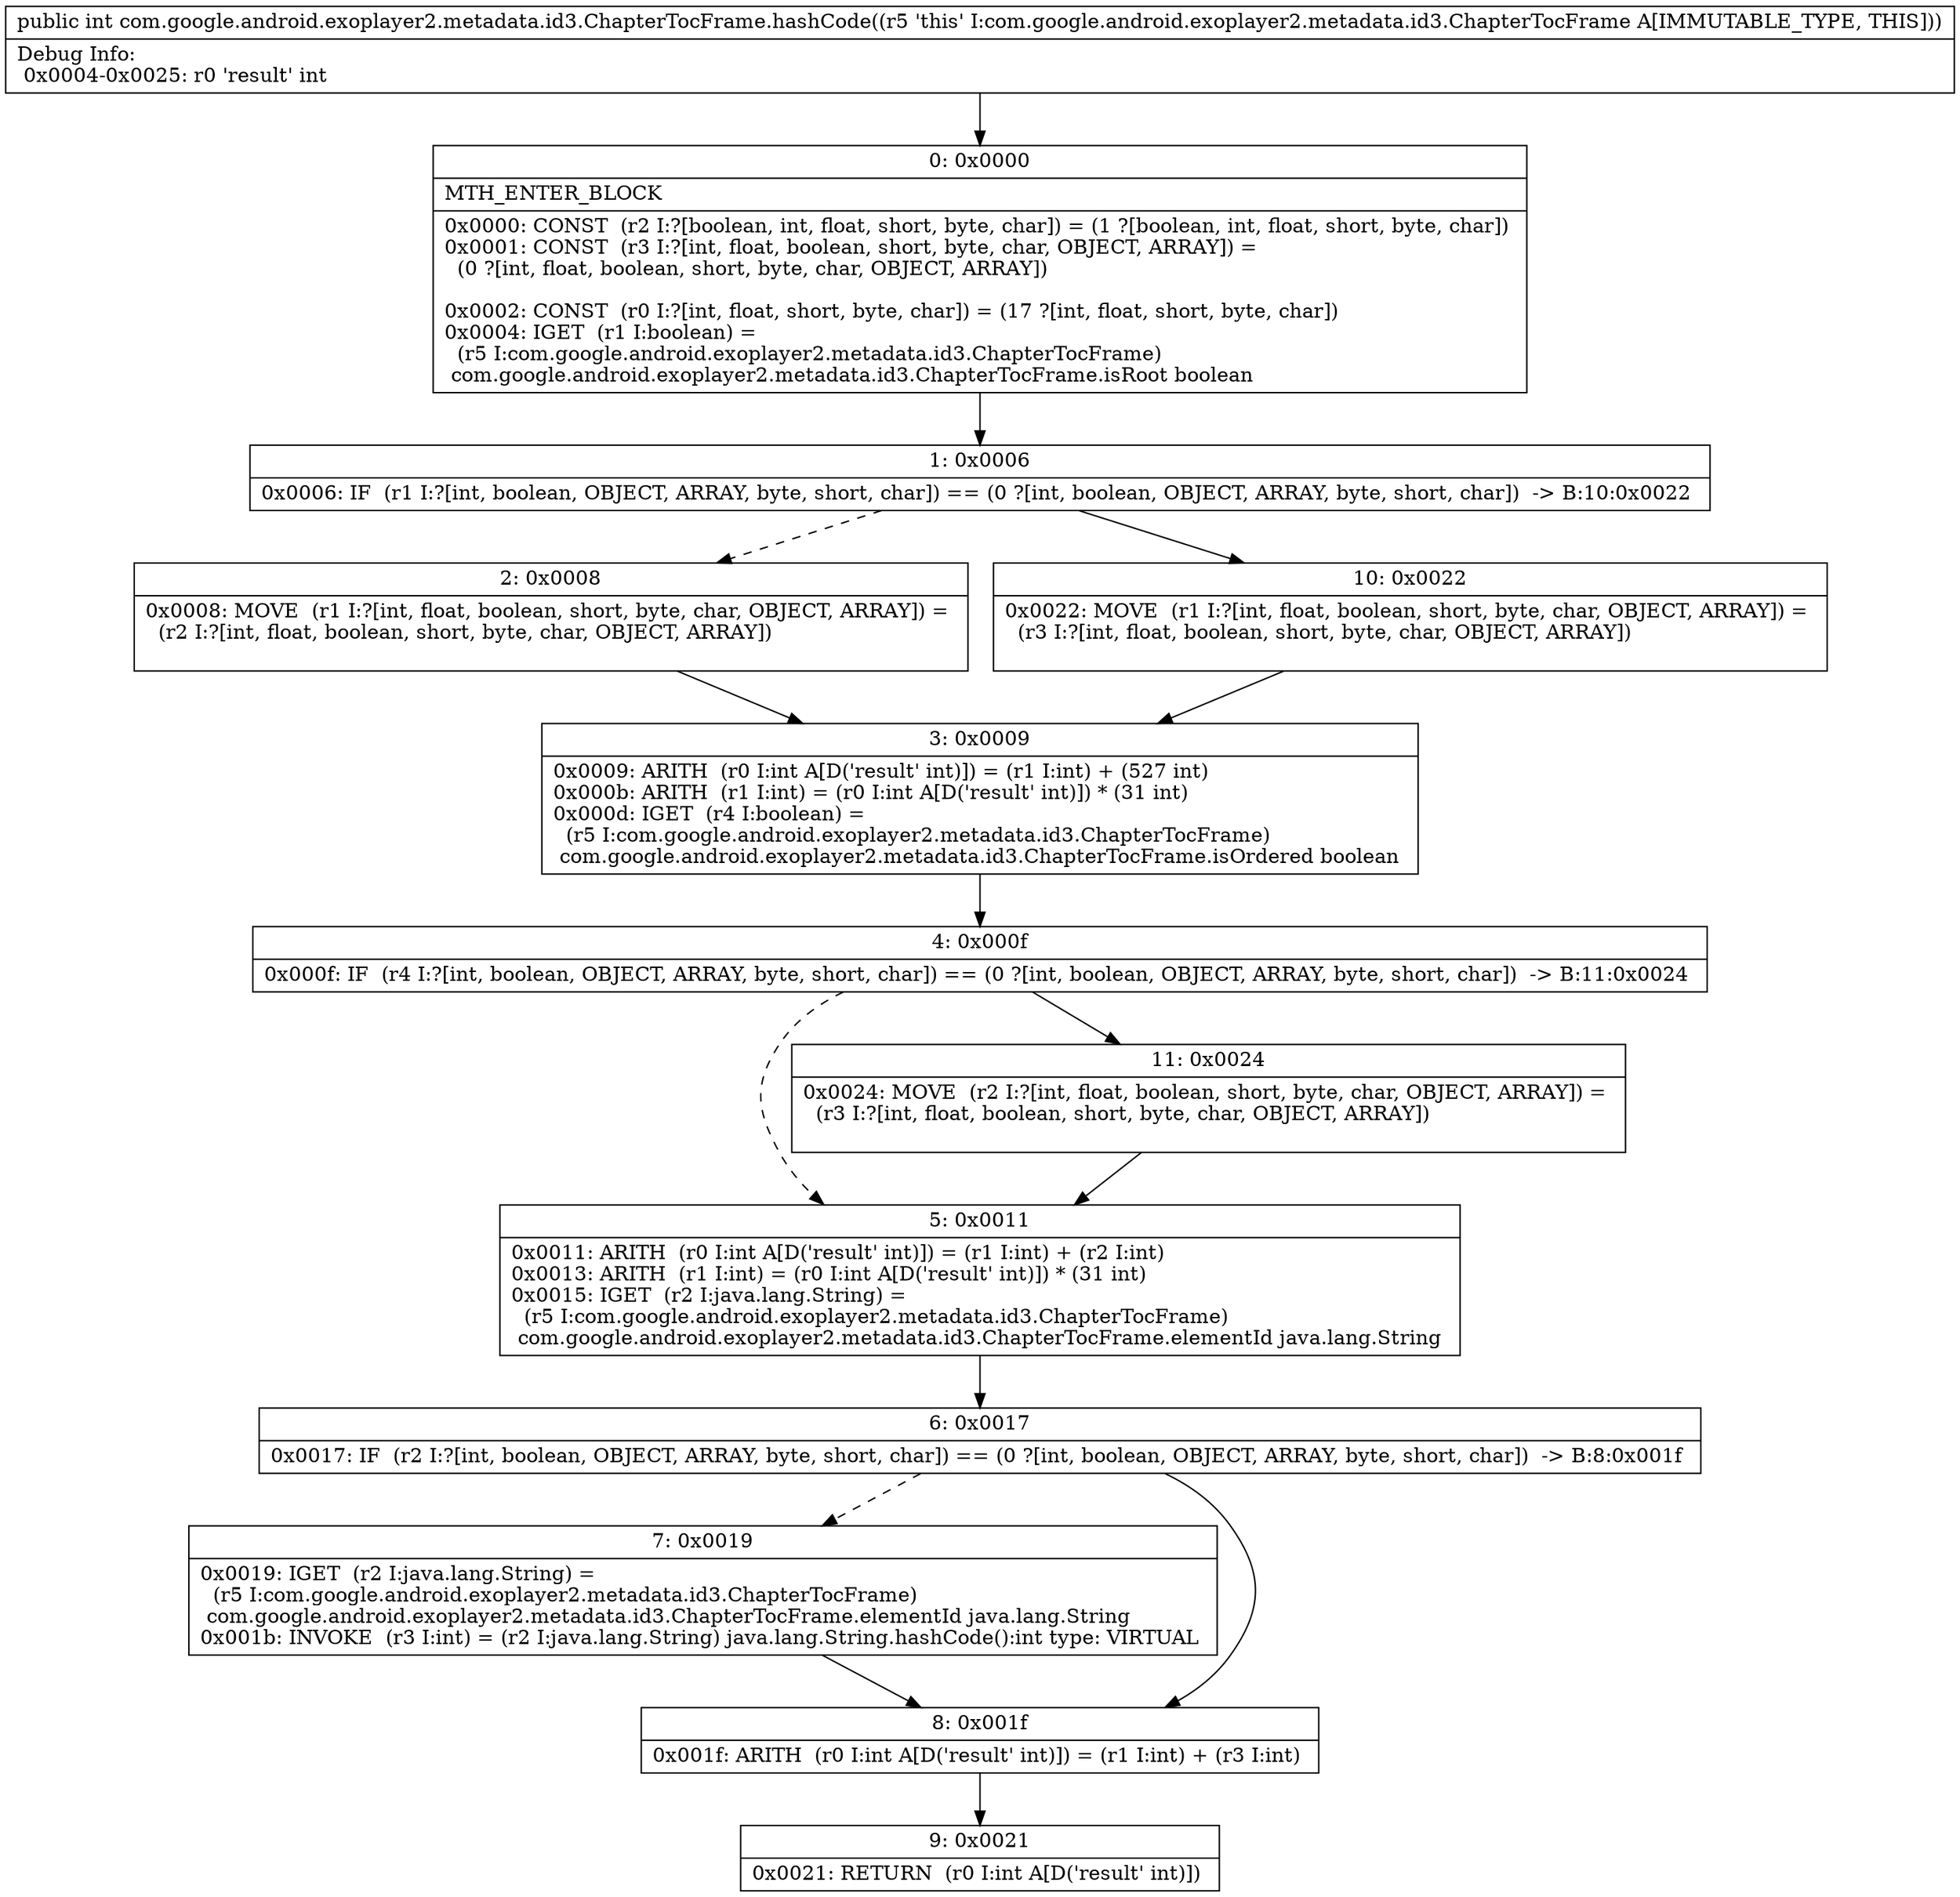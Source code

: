 digraph "CFG forcom.google.android.exoplayer2.metadata.id3.ChapterTocFrame.hashCode()I" {
Node_0 [shape=record,label="{0\:\ 0x0000|MTH_ENTER_BLOCK\l|0x0000: CONST  (r2 I:?[boolean, int, float, short, byte, char]) = (1 ?[boolean, int, float, short, byte, char]) \l0x0001: CONST  (r3 I:?[int, float, boolean, short, byte, char, OBJECT, ARRAY]) = \l  (0 ?[int, float, boolean, short, byte, char, OBJECT, ARRAY])\l \l0x0002: CONST  (r0 I:?[int, float, short, byte, char]) = (17 ?[int, float, short, byte, char]) \l0x0004: IGET  (r1 I:boolean) = \l  (r5 I:com.google.android.exoplayer2.metadata.id3.ChapterTocFrame)\l com.google.android.exoplayer2.metadata.id3.ChapterTocFrame.isRoot boolean \l}"];
Node_1 [shape=record,label="{1\:\ 0x0006|0x0006: IF  (r1 I:?[int, boolean, OBJECT, ARRAY, byte, short, char]) == (0 ?[int, boolean, OBJECT, ARRAY, byte, short, char])  \-\> B:10:0x0022 \l}"];
Node_2 [shape=record,label="{2\:\ 0x0008|0x0008: MOVE  (r1 I:?[int, float, boolean, short, byte, char, OBJECT, ARRAY]) = \l  (r2 I:?[int, float, boolean, short, byte, char, OBJECT, ARRAY])\l \l}"];
Node_3 [shape=record,label="{3\:\ 0x0009|0x0009: ARITH  (r0 I:int A[D('result' int)]) = (r1 I:int) + (527 int) \l0x000b: ARITH  (r1 I:int) = (r0 I:int A[D('result' int)]) * (31 int) \l0x000d: IGET  (r4 I:boolean) = \l  (r5 I:com.google.android.exoplayer2.metadata.id3.ChapterTocFrame)\l com.google.android.exoplayer2.metadata.id3.ChapterTocFrame.isOrdered boolean \l}"];
Node_4 [shape=record,label="{4\:\ 0x000f|0x000f: IF  (r4 I:?[int, boolean, OBJECT, ARRAY, byte, short, char]) == (0 ?[int, boolean, OBJECT, ARRAY, byte, short, char])  \-\> B:11:0x0024 \l}"];
Node_5 [shape=record,label="{5\:\ 0x0011|0x0011: ARITH  (r0 I:int A[D('result' int)]) = (r1 I:int) + (r2 I:int) \l0x0013: ARITH  (r1 I:int) = (r0 I:int A[D('result' int)]) * (31 int) \l0x0015: IGET  (r2 I:java.lang.String) = \l  (r5 I:com.google.android.exoplayer2.metadata.id3.ChapterTocFrame)\l com.google.android.exoplayer2.metadata.id3.ChapterTocFrame.elementId java.lang.String \l}"];
Node_6 [shape=record,label="{6\:\ 0x0017|0x0017: IF  (r2 I:?[int, boolean, OBJECT, ARRAY, byte, short, char]) == (0 ?[int, boolean, OBJECT, ARRAY, byte, short, char])  \-\> B:8:0x001f \l}"];
Node_7 [shape=record,label="{7\:\ 0x0019|0x0019: IGET  (r2 I:java.lang.String) = \l  (r5 I:com.google.android.exoplayer2.metadata.id3.ChapterTocFrame)\l com.google.android.exoplayer2.metadata.id3.ChapterTocFrame.elementId java.lang.String \l0x001b: INVOKE  (r3 I:int) = (r2 I:java.lang.String) java.lang.String.hashCode():int type: VIRTUAL \l}"];
Node_8 [shape=record,label="{8\:\ 0x001f|0x001f: ARITH  (r0 I:int A[D('result' int)]) = (r1 I:int) + (r3 I:int) \l}"];
Node_9 [shape=record,label="{9\:\ 0x0021|0x0021: RETURN  (r0 I:int A[D('result' int)]) \l}"];
Node_10 [shape=record,label="{10\:\ 0x0022|0x0022: MOVE  (r1 I:?[int, float, boolean, short, byte, char, OBJECT, ARRAY]) = \l  (r3 I:?[int, float, boolean, short, byte, char, OBJECT, ARRAY])\l \l}"];
Node_11 [shape=record,label="{11\:\ 0x0024|0x0024: MOVE  (r2 I:?[int, float, boolean, short, byte, char, OBJECT, ARRAY]) = \l  (r3 I:?[int, float, boolean, short, byte, char, OBJECT, ARRAY])\l \l}"];
MethodNode[shape=record,label="{public int com.google.android.exoplayer2.metadata.id3.ChapterTocFrame.hashCode((r5 'this' I:com.google.android.exoplayer2.metadata.id3.ChapterTocFrame A[IMMUTABLE_TYPE, THIS]))  | Debug Info:\l  0x0004\-0x0025: r0 'result' int\l}"];
MethodNode -> Node_0;
Node_0 -> Node_1;
Node_1 -> Node_2[style=dashed];
Node_1 -> Node_10;
Node_2 -> Node_3;
Node_3 -> Node_4;
Node_4 -> Node_5[style=dashed];
Node_4 -> Node_11;
Node_5 -> Node_6;
Node_6 -> Node_7[style=dashed];
Node_6 -> Node_8;
Node_7 -> Node_8;
Node_8 -> Node_9;
Node_10 -> Node_3;
Node_11 -> Node_5;
}

